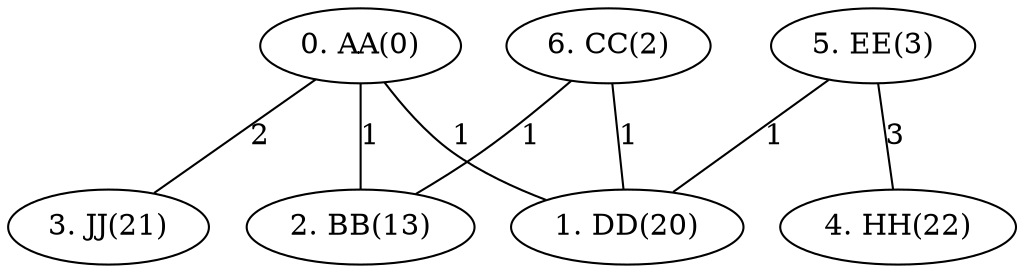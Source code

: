 strict graph test {
    AA[label="0. AA(0)"];
    BB[label="2. BB(13)"];
    CC[label="6. CC(2)"];
    DD[label="1. DD(20)"];
    EE[label="5. EE(3)"];
    HH[label="4. HH(22)"];
    JJ[label="3. JJ(21)"];
    AA--BB[label="1"];
    AA--DD[label="1"];
    AA--JJ[label="2"];
    CC--BB[label="1"];
    CC--DD[label="1"];
    EE--DD[label="1"];
    EE--HH[label="3"];
}
